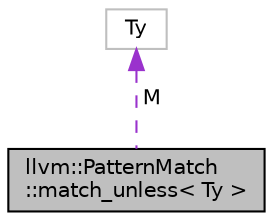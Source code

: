 digraph "llvm::PatternMatch::match_unless&lt; Ty &gt;"
{
 // LATEX_PDF_SIZE
  bgcolor="transparent";
  edge [fontname="Helvetica",fontsize="10",labelfontname="Helvetica",labelfontsize="10"];
  node [fontname="Helvetica",fontsize="10",shape=record];
  Node1 [label="llvm::PatternMatch\l::match_unless\< Ty \>",height=0.2,width=0.4,color="black", fillcolor="grey75", style="filled", fontcolor="black",tooltip="Inverting matcher."];
  Node2 -> Node1 [dir="back",color="darkorchid3",fontsize="10",style="dashed",label=" M" ,fontname="Helvetica"];
  Node2 [label="Ty",height=0.2,width=0.4,color="grey75",tooltip=" "];
}
